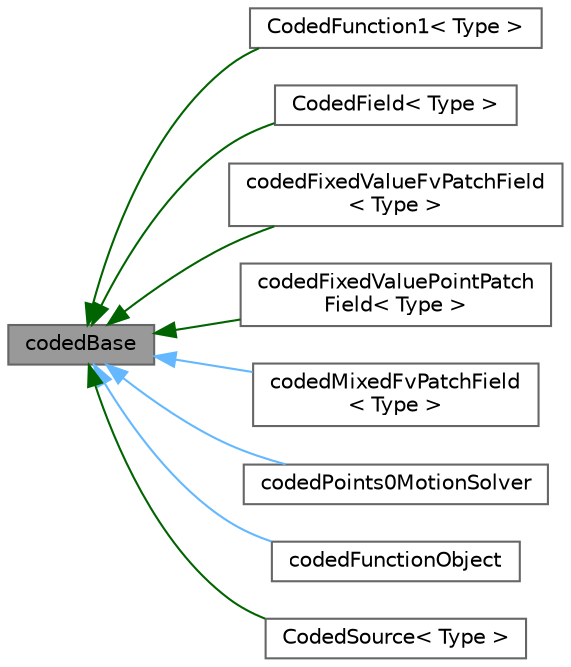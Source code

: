 digraph "codedBase"
{
 // LATEX_PDF_SIZE
  bgcolor="transparent";
  edge [fontname=Helvetica,fontsize=10,labelfontname=Helvetica,labelfontsize=10];
  node [fontname=Helvetica,fontsize=10,shape=box,height=0.2,width=0.4];
  rankdir="LR";
  Node1 [id="Node000001",label="codedBase",height=0.2,width=0.4,color="gray40", fillcolor="grey60", style="filled", fontcolor="black",tooltip="Base class for function objects and boundary conditions using dynamic code that provides methods for ..."];
  Node1 -> Node2 [id="edge1_Node000001_Node000002",dir="back",color="darkgreen",style="solid",tooltip=" "];
  Node2 [id="Node000002",label="CodedFunction1\< Type \>",height=0.2,width=0.4,color="gray40", fillcolor="white", style="filled",URL="$classFoam_1_1Function1Types_1_1CodedFunction1.html",tooltip="Function1 with the code supplied by an on-the-fly compiled C++ expression."];
  Node1 -> Node3 [id="edge2_Node000001_Node000003",dir="back",color="darkgreen",style="solid",tooltip=" "];
  Node3 [id="Node000003",label="CodedField\< Type \>",height=0.2,width=0.4,color="gray40", fillcolor="white", style="filled",URL="$classFoam_1_1PatchFunction1Types_1_1CodedField.html",tooltip="PatchFunction1 with the code supplied by an on-the-fly compiled C++ expression."];
  Node1 -> Node4 [id="edge3_Node000001_Node000004",dir="back",color="darkgreen",style="solid",tooltip=" "];
  Node4 [id="Node000004",label="codedFixedValueFvPatchField\l\< Type \>",height=0.2,width=0.4,color="gray40", fillcolor="white", style="filled",URL="$classFoam_1_1codedFixedValueFvPatchField.html",tooltip="Constructs on-the-fly a new boundary condition (derived from fixedValueFvPatchField) which is then us..."];
  Node1 -> Node5 [id="edge4_Node000001_Node000005",dir="back",color="darkgreen",style="solid",tooltip=" "];
  Node5 [id="Node000005",label="codedFixedValuePointPatch\lField\< Type \>",height=0.2,width=0.4,color="gray40", fillcolor="white", style="filled",URL="$classFoam_1_1codedFixedValuePointPatchField.html",tooltip="Constructs on-the-fly a new boundary condition (derived from fixedValuePointPatchField) which is then..."];
  Node1 -> Node6 [id="edge5_Node000001_Node000006",dir="back",color="steelblue1",style="solid",tooltip=" "];
  Node6 [id="Node000006",label="codedMixedFvPatchField\l\< Type \>",height=0.2,width=0.4,color="gray40", fillcolor="white", style="filled",URL="$classFoam_1_1codedMixedFvPatchField.html",tooltip="Constructs on-the-fly a new boundary condition (derived from mixedFvPatchField) which is then used to..."];
  Node1 -> Node7 [id="edge6_Node000001_Node000007",dir="back",color="steelblue1",style="solid",tooltip=" "];
  Node7 [id="Node000007",label="codedPoints0MotionSolver",height=0.2,width=0.4,color="gray40", fillcolor="white", style="filled",URL="$classFoam_1_1codedPoints0MotionSolver.html",tooltip="Provides a general interface to enable dynamic code compilation of mesh motion solvers."];
  Node1 -> Node8 [id="edge7_Node000001_Node000008",dir="back",color="steelblue1",style="solid",tooltip=" "];
  Node8 [id="Node000008",label="codedFunctionObject",height=0.2,width=0.4,color="gray40", fillcolor="white", style="filled",URL="$classFoam_1_1functionObjects_1_1codedFunctionObject.html",tooltip="Provides a general interface to enable dynamic code compilation."];
  Node1 -> Node9 [id="edge8_Node000001_Node000009",dir="back",color="darkgreen",style="solid",tooltip=" "];
  Node9 [id="Node000009",label="CodedSource\< Type \>",height=0.2,width=0.4,color="gray40", fillcolor="white", style="filled",URL="$classFoam_1_1fv_1_1CodedSource.html",tooltip=" "];
}
